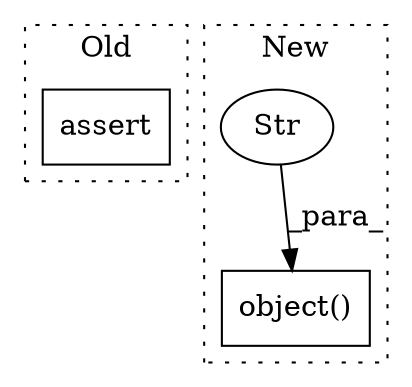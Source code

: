 digraph G {
subgraph cluster0 {
1 [label="assert" a="65" s="15497" l="7" shape="box"];
label = "Old";
style="dotted";
}
subgraph cluster1 {
2 [label="object()" a="75" s="19764,19827" l="13,31" shape="box"];
3 [label="Str" a="66" s="19810" l="17" shape="ellipse"];
label = "New";
style="dotted";
}
3 -> 2 [label="_para_"];
}